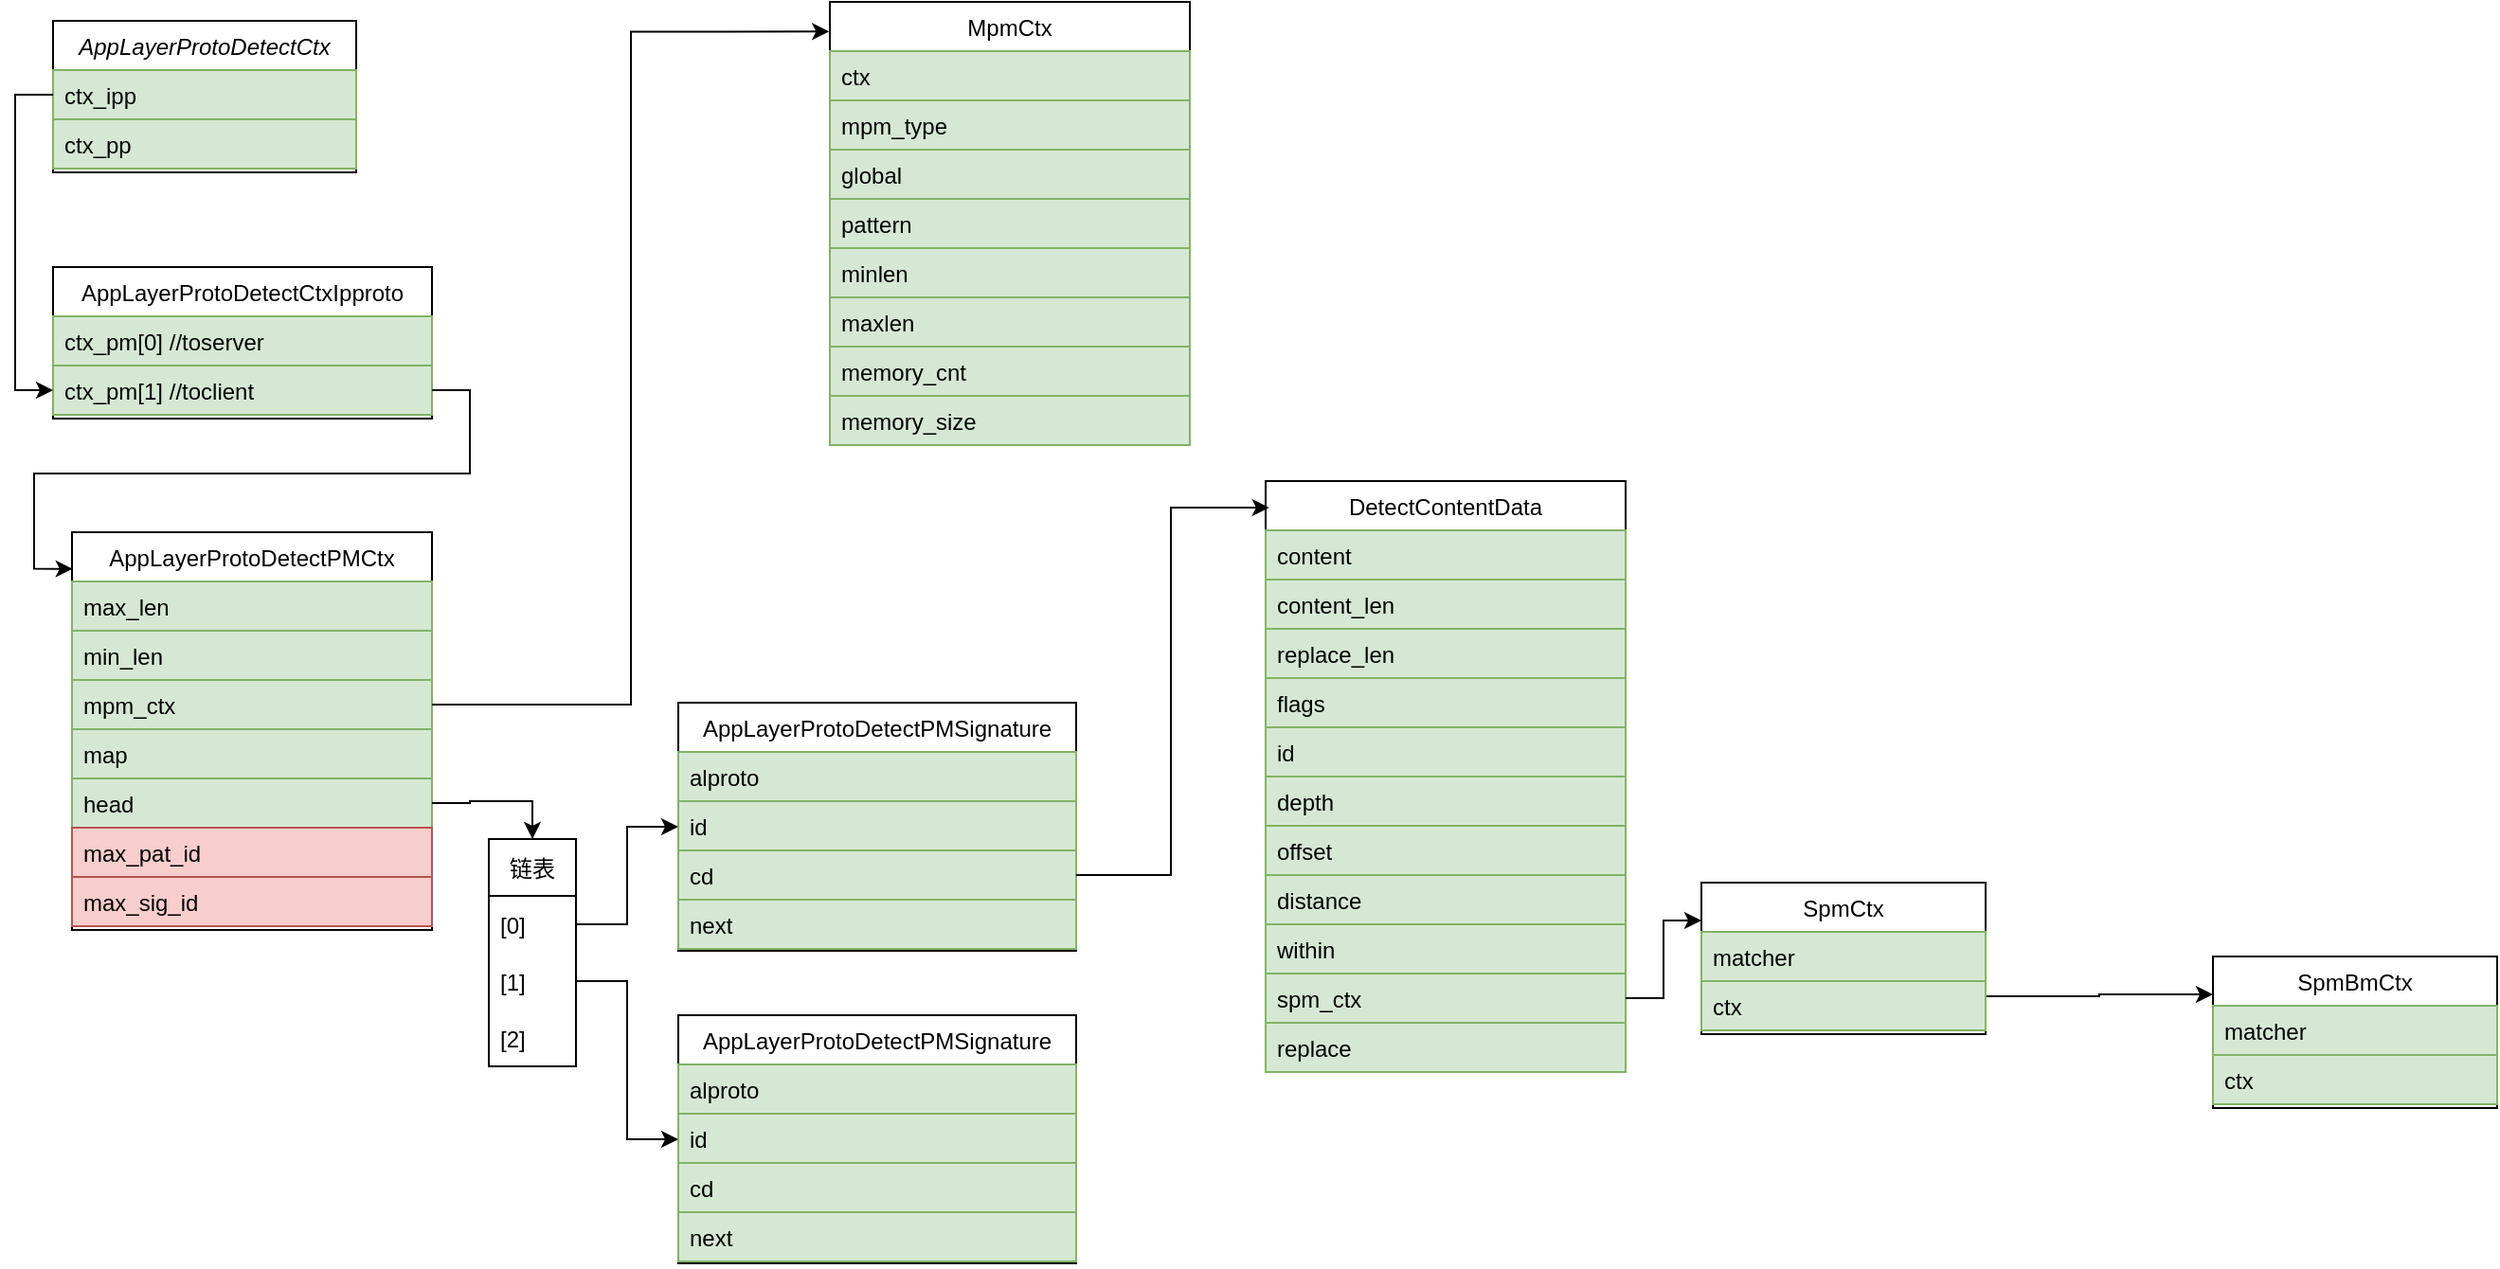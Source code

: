 <mxfile version="18.0.4" type="device"><diagram id="C5RBs43oDa-KdzZeNtuy" name="Page-1"><mxGraphModel dx="1336" dy="861" grid="1" gridSize="10" guides="1" tooltips="1" connect="1" arrows="1" fold="1" page="1" pageScale="1" pageWidth="827" pageHeight="1169" math="0" shadow="0"><root><mxCell id="WIyWlLk6GJQsqaUBKTNV-0"/><mxCell id="WIyWlLk6GJQsqaUBKTNV-1" parent="WIyWlLk6GJQsqaUBKTNV-0"/><mxCell id="zkfFHV4jXpPFQw0GAbJ--0" value="AppLayerProtoDetectCtx" style="swimlane;fontStyle=2;align=center;verticalAlign=top;childLayout=stackLayout;horizontal=1;startSize=26;horizontalStack=0;resizeParent=1;resizeLast=0;collapsible=1;marginBottom=0;rounded=0;shadow=0;strokeWidth=1;" parent="WIyWlLk6GJQsqaUBKTNV-1" vertex="1"><mxGeometry x="200" y="110" width="160" height="80" as="geometry"><mxRectangle x="200" y="110" width="160" height="26" as="alternateBounds"/></mxGeometry></mxCell><mxCell id="zkfFHV4jXpPFQw0GAbJ--2" value="ctx_ipp" style="text;align=left;verticalAlign=top;spacingLeft=4;spacingRight=4;overflow=hidden;rotatable=0;points=[[0,0.5],[1,0.5]];portConstraint=eastwest;rounded=0;shadow=0;html=0;fillColor=#d5e8d4;strokeColor=#82b366;" parent="zkfFHV4jXpPFQw0GAbJ--0" vertex="1"><mxGeometry y="26" width="160" height="26" as="geometry"/></mxCell><mxCell id="zkfFHV4jXpPFQw0GAbJ--3" value="ctx_pp" style="text;align=left;verticalAlign=top;spacingLeft=4;spacingRight=4;overflow=hidden;rotatable=0;points=[[0,0.5],[1,0.5]];portConstraint=eastwest;rounded=0;shadow=0;html=0;fillColor=#d5e8d4;strokeColor=#82b366;" parent="zkfFHV4jXpPFQw0GAbJ--0" vertex="1"><mxGeometry y="52" width="160" height="26" as="geometry"/></mxCell><mxCell id="zkfFHV4jXpPFQw0GAbJ--6" value="AppLayerProtoDetectCtxIpproto" style="swimlane;fontStyle=0;align=center;verticalAlign=top;childLayout=stackLayout;horizontal=1;startSize=26;horizontalStack=0;resizeParent=1;resizeLast=0;collapsible=1;marginBottom=0;rounded=0;shadow=0;strokeWidth=1;" parent="WIyWlLk6GJQsqaUBKTNV-1" vertex="1"><mxGeometry x="200" y="240" width="200" height="80" as="geometry"><mxRectangle x="120" y="340" width="160" height="26" as="alternateBounds"/></mxGeometry></mxCell><mxCell id="zkfFHV4jXpPFQw0GAbJ--7" value="ctx_pm[0] //toserver" style="text;align=left;verticalAlign=top;spacingLeft=4;spacingRight=4;overflow=hidden;rotatable=0;points=[[0,0.5],[1,0.5]];portConstraint=eastwest;fillColor=#d5e8d4;strokeColor=#82b366;" parent="zkfFHV4jXpPFQw0GAbJ--6" vertex="1"><mxGeometry y="26" width="200" height="26" as="geometry"/></mxCell><mxCell id="zkfFHV4jXpPFQw0GAbJ--8" value="ctx_pm[1] //toclient" style="text;align=left;verticalAlign=top;spacingLeft=4;spacingRight=4;overflow=hidden;rotatable=0;points=[[0,0.5],[1,0.5]];portConstraint=eastwest;rounded=0;shadow=0;html=0;fillColor=#d5e8d4;strokeColor=#82b366;" parent="zkfFHV4jXpPFQw0GAbJ--6" vertex="1"><mxGeometry y="52" width="200" height="26" as="geometry"/></mxCell><mxCell id="zkfFHV4jXpPFQw0GAbJ--17" value="AppLayerProtoDetectPMCtx" style="swimlane;fontStyle=0;align=center;verticalAlign=top;childLayout=stackLayout;horizontal=1;startSize=26;horizontalStack=0;resizeParent=1;resizeLast=0;collapsible=1;marginBottom=0;rounded=0;shadow=0;strokeWidth=1;" parent="WIyWlLk6GJQsqaUBKTNV-1" vertex="1"><mxGeometry x="210" y="380" width="190" height="210" as="geometry"><mxRectangle x="550" y="140" width="160" height="26" as="alternateBounds"/></mxGeometry></mxCell><mxCell id="zkfFHV4jXpPFQw0GAbJ--18" value="max_len" style="text;align=left;verticalAlign=top;spacingLeft=4;spacingRight=4;overflow=hidden;rotatable=0;points=[[0,0.5],[1,0.5]];portConstraint=eastwest;fillColor=#d5e8d4;strokeColor=#82b366;" parent="zkfFHV4jXpPFQw0GAbJ--17" vertex="1"><mxGeometry y="26" width="190" height="26" as="geometry"/></mxCell><mxCell id="zkfFHV4jXpPFQw0GAbJ--19" value="min_len" style="text;align=left;verticalAlign=top;spacingLeft=4;spacingRight=4;overflow=hidden;rotatable=0;points=[[0,0.5],[1,0.5]];portConstraint=eastwest;rounded=0;shadow=0;html=0;fillColor=#d5e8d4;strokeColor=#82b366;" parent="zkfFHV4jXpPFQw0GAbJ--17" vertex="1"><mxGeometry y="52" width="190" height="26" as="geometry"/></mxCell><mxCell id="zkfFHV4jXpPFQw0GAbJ--20" value="mpm_ctx" style="text;align=left;verticalAlign=top;spacingLeft=4;spacingRight=4;overflow=hidden;rotatable=0;points=[[0,0.5],[1,0.5]];portConstraint=eastwest;rounded=0;shadow=0;html=0;fillColor=#d5e8d4;strokeColor=#82b366;" parent="zkfFHV4jXpPFQw0GAbJ--17" vertex="1"><mxGeometry y="78" width="190" height="26" as="geometry"/></mxCell><mxCell id="zkfFHV4jXpPFQw0GAbJ--21" value="map" style="text;align=left;verticalAlign=top;spacingLeft=4;spacingRight=4;overflow=hidden;rotatable=0;points=[[0,0.5],[1,0.5]];portConstraint=eastwest;rounded=0;shadow=0;html=0;fillColor=#d5e8d4;strokeColor=#82b366;" parent="zkfFHV4jXpPFQw0GAbJ--17" vertex="1"><mxGeometry y="104" width="190" height="26" as="geometry"/></mxCell><mxCell id="zkfFHV4jXpPFQw0GAbJ--22" value="head" style="text;align=left;verticalAlign=top;spacingLeft=4;spacingRight=4;overflow=hidden;rotatable=0;points=[[0,0.5],[1,0.5]];portConstraint=eastwest;rounded=0;shadow=0;html=0;fillColor=#d5e8d4;strokeColor=#82b366;" parent="zkfFHV4jXpPFQw0GAbJ--17" vertex="1"><mxGeometry y="130" width="190" height="26" as="geometry"/></mxCell><mxCell id="zkfFHV4jXpPFQw0GAbJ--24" value="max_pat_id" style="text;align=left;verticalAlign=top;spacingLeft=4;spacingRight=4;overflow=hidden;rotatable=0;points=[[0,0.5],[1,0.5]];portConstraint=eastwest;fillColor=#f8cecc;strokeColor=#b85450;" parent="zkfFHV4jXpPFQw0GAbJ--17" vertex="1"><mxGeometry y="156" width="190" height="26" as="geometry"/></mxCell><mxCell id="zkfFHV4jXpPFQw0GAbJ--25" value="max_sig_id" style="text;align=left;verticalAlign=top;spacingLeft=4;spacingRight=4;overflow=hidden;rotatable=0;points=[[0,0.5],[1,0.5]];portConstraint=eastwest;fillColor=#f8cecc;strokeColor=#b85450;" parent="zkfFHV4jXpPFQw0GAbJ--17" vertex="1"><mxGeometry y="182" width="190" height="26" as="geometry"/></mxCell><mxCell id="qyxDhYeZKjtOsIJFot6B-1" style="edgeStyle=orthogonalEdgeStyle;rounded=0;orthogonalLoop=1;jettySize=auto;html=1;exitX=0;exitY=0.5;exitDx=0;exitDy=0;entryX=0;entryY=0.5;entryDx=0;entryDy=0;" edge="1" parent="WIyWlLk6GJQsqaUBKTNV-1" source="zkfFHV4jXpPFQw0GAbJ--2" target="zkfFHV4jXpPFQw0GAbJ--8"><mxGeometry relative="1" as="geometry"/></mxCell><mxCell id="qyxDhYeZKjtOsIJFot6B-2" style="edgeStyle=orthogonalEdgeStyle;rounded=0;orthogonalLoop=1;jettySize=auto;html=1;exitX=1;exitY=0.5;exitDx=0;exitDy=0;entryX=0.002;entryY=0.092;entryDx=0;entryDy=0;entryPerimeter=0;" edge="1" parent="WIyWlLk6GJQsqaUBKTNV-1" source="zkfFHV4jXpPFQw0GAbJ--8" target="zkfFHV4jXpPFQw0GAbJ--17"><mxGeometry relative="1" as="geometry"/></mxCell><mxCell id="qyxDhYeZKjtOsIJFot6B-7" style="edgeStyle=orthogonalEdgeStyle;rounded=0;orthogonalLoop=1;jettySize=auto;html=1;exitX=1;exitY=0.5;exitDx=0;exitDy=0;entryX=-0.002;entryY=0.067;entryDx=0;entryDy=0;entryPerimeter=0;" edge="1" parent="WIyWlLk6GJQsqaUBKTNV-1" source="zkfFHV4jXpPFQw0GAbJ--20" target="qyxDhYeZKjtOsIJFot6B-10"><mxGeometry relative="1" as="geometry"><mxPoint x="590.28" y="111.936" as="targetPoint"/></mxGeometry></mxCell><mxCell id="qyxDhYeZKjtOsIJFot6B-10" value="MpmCtx" style="swimlane;fontStyle=0;align=center;verticalAlign=top;childLayout=stackLayout;horizontal=1;startSize=26;horizontalStack=0;resizeParent=1;resizeLast=0;collapsible=1;marginBottom=0;rounded=0;shadow=0;strokeWidth=1;" vertex="1" parent="WIyWlLk6GJQsqaUBKTNV-1"><mxGeometry x="610" y="100" width="190" height="234" as="geometry"><mxRectangle x="550" y="140" width="160" height="26" as="alternateBounds"/></mxGeometry></mxCell><mxCell id="qyxDhYeZKjtOsIJFot6B-11" value="ctx" style="text;align=left;verticalAlign=top;spacingLeft=4;spacingRight=4;overflow=hidden;rotatable=0;points=[[0,0.5],[1,0.5]];portConstraint=eastwest;fillColor=#d5e8d4;strokeColor=#82b366;" vertex="1" parent="qyxDhYeZKjtOsIJFot6B-10"><mxGeometry y="26" width="190" height="26" as="geometry"/></mxCell><mxCell id="qyxDhYeZKjtOsIJFot6B-19" value="mpm_type" style="text;align=left;verticalAlign=top;spacingLeft=4;spacingRight=4;overflow=hidden;rotatable=0;points=[[0,0.5],[1,0.5]];portConstraint=eastwest;fillColor=#d5e8d4;strokeColor=#82b366;" vertex="1" parent="qyxDhYeZKjtOsIJFot6B-10"><mxGeometry y="52" width="190" height="26" as="geometry"/></mxCell><mxCell id="qyxDhYeZKjtOsIJFot6B-20" value="global" style="text;align=left;verticalAlign=top;spacingLeft=4;spacingRight=4;overflow=hidden;rotatable=0;points=[[0,0.5],[1,0.5]];portConstraint=eastwest;fillColor=#d5e8d4;strokeColor=#82b366;" vertex="1" parent="qyxDhYeZKjtOsIJFot6B-10"><mxGeometry y="78" width="190" height="26" as="geometry"/></mxCell><mxCell id="qyxDhYeZKjtOsIJFot6B-18" value="pattern" style="text;align=left;verticalAlign=top;spacingLeft=4;spacingRight=4;overflow=hidden;rotatable=0;points=[[0,0.5],[1,0.5]];portConstraint=eastwest;fillColor=#d5e8d4;strokeColor=#82b366;" vertex="1" parent="qyxDhYeZKjtOsIJFot6B-10"><mxGeometry y="104" width="190" height="26" as="geometry"/></mxCell><mxCell id="qyxDhYeZKjtOsIJFot6B-12" value="minlen" style="text;align=left;verticalAlign=top;spacingLeft=4;spacingRight=4;overflow=hidden;rotatable=0;points=[[0,0.5],[1,0.5]];portConstraint=eastwest;rounded=0;shadow=0;html=0;fillColor=#d5e8d4;strokeColor=#82b366;" vertex="1" parent="qyxDhYeZKjtOsIJFot6B-10"><mxGeometry y="130" width="190" height="26" as="geometry"/></mxCell><mxCell id="qyxDhYeZKjtOsIJFot6B-13" value="maxlen" style="text;align=left;verticalAlign=top;spacingLeft=4;spacingRight=4;overflow=hidden;rotatable=0;points=[[0,0.5],[1,0.5]];portConstraint=eastwest;rounded=0;shadow=0;html=0;fillColor=#d5e8d4;strokeColor=#82b366;" vertex="1" parent="qyxDhYeZKjtOsIJFot6B-10"><mxGeometry y="156" width="190" height="26" as="geometry"/></mxCell><mxCell id="qyxDhYeZKjtOsIJFot6B-14" value="memory_cnt" style="text;align=left;verticalAlign=top;spacingLeft=4;spacingRight=4;overflow=hidden;rotatable=0;points=[[0,0.5],[1,0.5]];portConstraint=eastwest;rounded=0;shadow=0;html=0;fillColor=#d5e8d4;strokeColor=#82b366;" vertex="1" parent="qyxDhYeZKjtOsIJFot6B-10"><mxGeometry y="182" width="190" height="26" as="geometry"/></mxCell><mxCell id="qyxDhYeZKjtOsIJFot6B-15" value="memory_size" style="text;align=left;verticalAlign=top;spacingLeft=4;spacingRight=4;overflow=hidden;rotatable=0;points=[[0,0.5],[1,0.5]];portConstraint=eastwest;rounded=0;shadow=0;html=0;fillColor=#d5e8d4;strokeColor=#82b366;" vertex="1" parent="qyxDhYeZKjtOsIJFot6B-10"><mxGeometry y="208" width="190" height="26" as="geometry"/></mxCell><mxCell id="qyxDhYeZKjtOsIJFot6B-21" value="AppLayerProtoDetectPMSignature" style="swimlane;fontStyle=0;align=center;verticalAlign=top;childLayout=stackLayout;horizontal=1;startSize=26;horizontalStack=0;resizeParent=1;resizeLast=0;collapsible=1;marginBottom=0;rounded=0;shadow=0;strokeWidth=1;" vertex="1" parent="WIyWlLk6GJQsqaUBKTNV-1"><mxGeometry x="530" y="470" width="210" height="131" as="geometry"><mxRectangle x="550" y="140" width="160" height="26" as="alternateBounds"/></mxGeometry></mxCell><mxCell id="qyxDhYeZKjtOsIJFot6B-22" value="alproto" style="text;align=left;verticalAlign=top;spacingLeft=4;spacingRight=4;overflow=hidden;rotatable=0;points=[[0,0.5],[1,0.5]];portConstraint=eastwest;fillColor=#d5e8d4;strokeColor=#82b366;" vertex="1" parent="qyxDhYeZKjtOsIJFot6B-21"><mxGeometry y="26" width="210" height="26" as="geometry"/></mxCell><mxCell id="qyxDhYeZKjtOsIJFot6B-23" value="id" style="text;align=left;verticalAlign=top;spacingLeft=4;spacingRight=4;overflow=hidden;rotatable=0;points=[[0,0.5],[1,0.5]];portConstraint=eastwest;fillColor=#d5e8d4;strokeColor=#82b366;" vertex="1" parent="qyxDhYeZKjtOsIJFot6B-21"><mxGeometry y="52" width="210" height="26" as="geometry"/></mxCell><mxCell id="qyxDhYeZKjtOsIJFot6B-24" value="cd" style="text;align=left;verticalAlign=top;spacingLeft=4;spacingRight=4;overflow=hidden;rotatable=0;points=[[0,0.5],[1,0.5]];portConstraint=eastwest;fillColor=#d5e8d4;strokeColor=#82b366;" vertex="1" parent="qyxDhYeZKjtOsIJFot6B-21"><mxGeometry y="78" width="210" height="26" as="geometry"/></mxCell><mxCell id="qyxDhYeZKjtOsIJFot6B-25" value="next" style="text;align=left;verticalAlign=top;spacingLeft=4;spacingRight=4;overflow=hidden;rotatable=0;points=[[0,0.5],[1,0.5]];portConstraint=eastwest;fillColor=#d5e8d4;strokeColor=#82b366;" vertex="1" parent="qyxDhYeZKjtOsIJFot6B-21"><mxGeometry y="104" width="210" height="26" as="geometry"/></mxCell><mxCell id="qyxDhYeZKjtOsIJFot6B-31" value="AppLayerProtoDetectPMSignature" style="swimlane;fontStyle=0;align=center;verticalAlign=top;childLayout=stackLayout;horizontal=1;startSize=26;horizontalStack=0;resizeParent=1;resizeLast=0;collapsible=1;marginBottom=0;rounded=0;shadow=0;strokeWidth=1;" vertex="1" parent="WIyWlLk6GJQsqaUBKTNV-1"><mxGeometry x="530" y="635" width="210" height="131" as="geometry"><mxRectangle x="550" y="140" width="160" height="26" as="alternateBounds"/></mxGeometry></mxCell><mxCell id="qyxDhYeZKjtOsIJFot6B-32" value="alproto" style="text;align=left;verticalAlign=top;spacingLeft=4;spacingRight=4;overflow=hidden;rotatable=0;points=[[0,0.5],[1,0.5]];portConstraint=eastwest;fillColor=#d5e8d4;strokeColor=#82b366;" vertex="1" parent="qyxDhYeZKjtOsIJFot6B-31"><mxGeometry y="26" width="210" height="26" as="geometry"/></mxCell><mxCell id="qyxDhYeZKjtOsIJFot6B-33" value="id" style="text;align=left;verticalAlign=top;spacingLeft=4;spacingRight=4;overflow=hidden;rotatable=0;points=[[0,0.5],[1,0.5]];portConstraint=eastwest;fillColor=#d5e8d4;strokeColor=#82b366;" vertex="1" parent="qyxDhYeZKjtOsIJFot6B-31"><mxGeometry y="52" width="210" height="26" as="geometry"/></mxCell><mxCell id="qyxDhYeZKjtOsIJFot6B-34" value="cd" style="text;align=left;verticalAlign=top;spacingLeft=4;spacingRight=4;overflow=hidden;rotatable=0;points=[[0,0.5],[1,0.5]];portConstraint=eastwest;fillColor=#d5e8d4;strokeColor=#82b366;" vertex="1" parent="qyxDhYeZKjtOsIJFot6B-31"><mxGeometry y="78" width="210" height="26" as="geometry"/></mxCell><mxCell id="qyxDhYeZKjtOsIJFot6B-35" value="next" style="text;align=left;verticalAlign=top;spacingLeft=4;spacingRight=4;overflow=hidden;rotatable=0;points=[[0,0.5],[1,0.5]];portConstraint=eastwest;fillColor=#d5e8d4;strokeColor=#82b366;" vertex="1" parent="qyxDhYeZKjtOsIJFot6B-31"><mxGeometry y="104" width="210" height="26" as="geometry"/></mxCell><mxCell id="qyxDhYeZKjtOsIJFot6B-37" value="DetectContentData" style="swimlane;fontStyle=0;align=center;verticalAlign=top;childLayout=stackLayout;horizontal=1;startSize=26;horizontalStack=0;resizeParent=1;resizeLast=0;collapsible=1;marginBottom=0;rounded=0;shadow=0;strokeWidth=1;" vertex="1" parent="WIyWlLk6GJQsqaUBKTNV-1"><mxGeometry x="840" y="353" width="190" height="312" as="geometry"><mxRectangle x="550" y="140" width="160" height="26" as="alternateBounds"/></mxGeometry></mxCell><mxCell id="qyxDhYeZKjtOsIJFot6B-38" value="content" style="text;align=left;verticalAlign=top;spacingLeft=4;spacingRight=4;overflow=hidden;rotatable=0;points=[[0,0.5],[1,0.5]];portConstraint=eastwest;fillColor=#d5e8d4;strokeColor=#82b366;" vertex="1" parent="qyxDhYeZKjtOsIJFot6B-37"><mxGeometry y="26" width="190" height="26" as="geometry"/></mxCell><mxCell id="qyxDhYeZKjtOsIJFot6B-39" value="content_len" style="text;align=left;verticalAlign=top;spacingLeft=4;spacingRight=4;overflow=hidden;rotatable=0;points=[[0,0.5],[1,0.5]];portConstraint=eastwest;fillColor=#d5e8d4;strokeColor=#82b366;" vertex="1" parent="qyxDhYeZKjtOsIJFot6B-37"><mxGeometry y="52" width="190" height="26" as="geometry"/></mxCell><mxCell id="qyxDhYeZKjtOsIJFot6B-40" value="replace_len" style="text;align=left;verticalAlign=top;spacingLeft=4;spacingRight=4;overflow=hidden;rotatable=0;points=[[0,0.5],[1,0.5]];portConstraint=eastwest;fillColor=#d5e8d4;strokeColor=#82b366;" vertex="1" parent="qyxDhYeZKjtOsIJFot6B-37"><mxGeometry y="78" width="190" height="26" as="geometry"/></mxCell><mxCell id="qyxDhYeZKjtOsIJFot6B-41" value="flags" style="text;align=left;verticalAlign=top;spacingLeft=4;spacingRight=4;overflow=hidden;rotatable=0;points=[[0,0.5],[1,0.5]];portConstraint=eastwest;fillColor=#d5e8d4;strokeColor=#82b366;" vertex="1" parent="qyxDhYeZKjtOsIJFot6B-37"><mxGeometry y="104" width="190" height="26" as="geometry"/></mxCell><mxCell id="qyxDhYeZKjtOsIJFot6B-42" value="id" style="text;align=left;verticalAlign=top;spacingLeft=4;spacingRight=4;overflow=hidden;rotatable=0;points=[[0,0.5],[1,0.5]];portConstraint=eastwest;rounded=0;shadow=0;html=0;fillColor=#d5e8d4;strokeColor=#82b366;" vertex="1" parent="qyxDhYeZKjtOsIJFot6B-37"><mxGeometry y="130" width="190" height="26" as="geometry"/></mxCell><mxCell id="qyxDhYeZKjtOsIJFot6B-43" value="depth" style="text;align=left;verticalAlign=top;spacingLeft=4;spacingRight=4;overflow=hidden;rotatable=0;points=[[0,0.5],[1,0.5]];portConstraint=eastwest;rounded=0;shadow=0;html=0;fillColor=#d5e8d4;strokeColor=#82b366;" vertex="1" parent="qyxDhYeZKjtOsIJFot6B-37"><mxGeometry y="156" width="190" height="26" as="geometry"/></mxCell><mxCell id="qyxDhYeZKjtOsIJFot6B-44" value="offset" style="text;align=left;verticalAlign=top;spacingLeft=4;spacingRight=4;overflow=hidden;rotatable=0;points=[[0,0.5],[1,0.5]];portConstraint=eastwest;rounded=0;shadow=0;html=0;fillColor=#d5e8d4;strokeColor=#82b366;" vertex="1" parent="qyxDhYeZKjtOsIJFot6B-37"><mxGeometry y="182" width="190" height="26" as="geometry"/></mxCell><mxCell id="qyxDhYeZKjtOsIJFot6B-45" value="distance" style="text;align=left;verticalAlign=top;spacingLeft=4;spacingRight=4;overflow=hidden;rotatable=0;points=[[0,0.5],[1,0.5]];portConstraint=eastwest;rounded=0;shadow=0;html=0;fillColor=#d5e8d4;strokeColor=#82b366;" vertex="1" parent="qyxDhYeZKjtOsIJFot6B-37"><mxGeometry y="208" width="190" height="26" as="geometry"/></mxCell><mxCell id="qyxDhYeZKjtOsIJFot6B-47" value="within" style="text;align=left;verticalAlign=top;spacingLeft=4;spacingRight=4;overflow=hidden;rotatable=0;points=[[0,0.5],[1,0.5]];portConstraint=eastwest;rounded=0;shadow=0;html=0;fillColor=#d5e8d4;strokeColor=#82b366;" vertex="1" parent="qyxDhYeZKjtOsIJFot6B-37"><mxGeometry y="234" width="190" height="26" as="geometry"/></mxCell><mxCell id="qyxDhYeZKjtOsIJFot6B-49" value="spm_ctx" style="text;align=left;verticalAlign=top;spacingLeft=4;spacingRight=4;overflow=hidden;rotatable=0;points=[[0,0.5],[1,0.5]];portConstraint=eastwest;rounded=0;shadow=0;html=0;fillColor=#d5e8d4;strokeColor=#82b366;" vertex="1" parent="qyxDhYeZKjtOsIJFot6B-37"><mxGeometry y="260" width="190" height="26" as="geometry"/></mxCell><mxCell id="qyxDhYeZKjtOsIJFot6B-48" value="replace" style="text;align=left;verticalAlign=top;spacingLeft=4;spacingRight=4;overflow=hidden;rotatable=0;points=[[0,0.5],[1,0.5]];portConstraint=eastwest;rounded=0;shadow=0;html=0;fillColor=#d5e8d4;strokeColor=#82b366;" vertex="1" parent="qyxDhYeZKjtOsIJFot6B-37"><mxGeometry y="286" width="190" height="26" as="geometry"/></mxCell><mxCell id="qyxDhYeZKjtOsIJFot6B-56" style="edgeStyle=orthogonalEdgeStyle;rounded=0;orthogonalLoop=1;jettySize=auto;html=1;exitX=1;exitY=0.75;exitDx=0;exitDy=0;entryX=0;entryY=0.25;entryDx=0;entryDy=0;" edge="1" parent="WIyWlLk6GJQsqaUBKTNV-1" source="qyxDhYeZKjtOsIJFot6B-50" target="qyxDhYeZKjtOsIJFot6B-53"><mxGeometry relative="1" as="geometry"/></mxCell><mxCell id="qyxDhYeZKjtOsIJFot6B-50" value="SpmCtx" style="swimlane;fontStyle=0;align=center;verticalAlign=top;childLayout=stackLayout;horizontal=1;startSize=26;horizontalStack=0;resizeParent=1;resizeLast=0;collapsible=1;marginBottom=0;rounded=0;shadow=0;strokeWidth=1;" vertex="1" parent="WIyWlLk6GJQsqaUBKTNV-1"><mxGeometry x="1070" y="565" width="150" height="80" as="geometry"><mxRectangle x="120" y="340" width="160" height="26" as="alternateBounds"/></mxGeometry></mxCell><mxCell id="qyxDhYeZKjtOsIJFot6B-51" value="matcher" style="text;align=left;verticalAlign=top;spacingLeft=4;spacingRight=4;overflow=hidden;rotatable=0;points=[[0,0.5],[1,0.5]];portConstraint=eastwest;fillColor=#d5e8d4;strokeColor=#82b366;" vertex="1" parent="qyxDhYeZKjtOsIJFot6B-50"><mxGeometry y="26" width="150" height="26" as="geometry"/></mxCell><mxCell id="qyxDhYeZKjtOsIJFot6B-52" value="ctx" style="text;align=left;verticalAlign=top;spacingLeft=4;spacingRight=4;overflow=hidden;rotatable=0;points=[[0,0.5],[1,0.5]];portConstraint=eastwest;rounded=0;shadow=0;html=0;fillColor=#d5e8d4;strokeColor=#82b366;" vertex="1" parent="qyxDhYeZKjtOsIJFot6B-50"><mxGeometry y="52" width="150" height="26" as="geometry"/></mxCell><mxCell id="qyxDhYeZKjtOsIJFot6B-53" value="SpmBmCtx" style="swimlane;fontStyle=0;align=center;verticalAlign=top;childLayout=stackLayout;horizontal=1;startSize=26;horizontalStack=0;resizeParent=1;resizeLast=0;collapsible=1;marginBottom=0;rounded=0;shadow=0;strokeWidth=1;" vertex="1" parent="WIyWlLk6GJQsqaUBKTNV-1"><mxGeometry x="1340" y="604" width="150" height="80" as="geometry"><mxRectangle x="120" y="340" width="160" height="26" as="alternateBounds"/></mxGeometry></mxCell><mxCell id="qyxDhYeZKjtOsIJFot6B-54" value="matcher" style="text;align=left;verticalAlign=top;spacingLeft=4;spacingRight=4;overflow=hidden;rotatable=0;points=[[0,0.5],[1,0.5]];portConstraint=eastwest;fillColor=#d5e8d4;strokeColor=#82b366;" vertex="1" parent="qyxDhYeZKjtOsIJFot6B-53"><mxGeometry y="26" width="150" height="26" as="geometry"/></mxCell><mxCell id="qyxDhYeZKjtOsIJFot6B-55" value="ctx" style="text;align=left;verticalAlign=top;spacingLeft=4;spacingRight=4;overflow=hidden;rotatable=0;points=[[0,0.5],[1,0.5]];portConstraint=eastwest;rounded=0;shadow=0;html=0;fillColor=#d5e8d4;strokeColor=#82b366;" vertex="1" parent="qyxDhYeZKjtOsIJFot6B-53"><mxGeometry y="52" width="150" height="26" as="geometry"/></mxCell><mxCell id="qyxDhYeZKjtOsIJFot6B-57" style="edgeStyle=orthogonalEdgeStyle;rounded=0;orthogonalLoop=1;jettySize=auto;html=1;exitX=1;exitY=0.5;exitDx=0;exitDy=0;entryX=0.01;entryY=0.045;entryDx=0;entryDy=0;entryPerimeter=0;" edge="1" parent="WIyWlLk6GJQsqaUBKTNV-1" source="qyxDhYeZKjtOsIJFot6B-24" target="qyxDhYeZKjtOsIJFot6B-37"><mxGeometry relative="1" as="geometry"/></mxCell><mxCell id="qyxDhYeZKjtOsIJFot6B-58" style="edgeStyle=orthogonalEdgeStyle;rounded=0;orthogonalLoop=1;jettySize=auto;html=1;exitX=1;exitY=0.5;exitDx=0;exitDy=0;entryX=0;entryY=0.25;entryDx=0;entryDy=0;" edge="1" parent="WIyWlLk6GJQsqaUBKTNV-1" source="qyxDhYeZKjtOsIJFot6B-49" target="qyxDhYeZKjtOsIJFot6B-50"><mxGeometry relative="1" as="geometry"/></mxCell><mxCell id="qyxDhYeZKjtOsIJFot6B-59" value="链表" style="swimlane;fontStyle=0;childLayout=stackLayout;horizontal=1;startSize=30;horizontalStack=0;resizeParent=1;resizeParentMax=0;resizeLast=0;collapsible=1;marginBottom=0;" vertex="1" parent="WIyWlLk6GJQsqaUBKTNV-1"><mxGeometry x="430" y="542" width="46" height="120" as="geometry"/></mxCell><mxCell id="qyxDhYeZKjtOsIJFot6B-60" value="[0]" style="text;strokeColor=none;fillColor=none;align=left;verticalAlign=middle;spacingLeft=4;spacingRight=4;overflow=hidden;points=[[0,0.5],[1,0.5]];portConstraint=eastwest;rotatable=0;" vertex="1" parent="qyxDhYeZKjtOsIJFot6B-59"><mxGeometry y="30" width="46" height="30" as="geometry"/></mxCell><mxCell id="qyxDhYeZKjtOsIJFot6B-61" value="[1]" style="text;strokeColor=none;fillColor=none;align=left;verticalAlign=middle;spacingLeft=4;spacingRight=4;overflow=hidden;points=[[0,0.5],[1,0.5]];portConstraint=eastwest;rotatable=0;" vertex="1" parent="qyxDhYeZKjtOsIJFot6B-59"><mxGeometry y="60" width="46" height="30" as="geometry"/></mxCell><mxCell id="qyxDhYeZKjtOsIJFot6B-62" value="[2]" style="text;strokeColor=none;fillColor=none;align=left;verticalAlign=middle;spacingLeft=4;spacingRight=4;overflow=hidden;points=[[0,0.5],[1,0.5]];portConstraint=eastwest;rotatable=0;" vertex="1" parent="qyxDhYeZKjtOsIJFot6B-59"><mxGeometry y="90" width="46" height="30" as="geometry"/></mxCell><mxCell id="qyxDhYeZKjtOsIJFot6B-63" style="edgeStyle=orthogonalEdgeStyle;rounded=0;orthogonalLoop=1;jettySize=auto;html=1;exitX=1;exitY=0.5;exitDx=0;exitDy=0;entryX=0.5;entryY=0;entryDx=0;entryDy=0;" edge="1" parent="WIyWlLk6GJQsqaUBKTNV-1" source="zkfFHV4jXpPFQw0GAbJ--22" target="qyxDhYeZKjtOsIJFot6B-59"><mxGeometry relative="1" as="geometry"/></mxCell><mxCell id="qyxDhYeZKjtOsIJFot6B-64" style="edgeStyle=orthogonalEdgeStyle;rounded=0;orthogonalLoop=1;jettySize=auto;html=1;exitX=1;exitY=0.5;exitDx=0;exitDy=0;entryX=0;entryY=0.5;entryDx=0;entryDy=0;" edge="1" parent="WIyWlLk6GJQsqaUBKTNV-1" source="qyxDhYeZKjtOsIJFot6B-60" target="qyxDhYeZKjtOsIJFot6B-21"><mxGeometry relative="1" as="geometry"/></mxCell><mxCell id="qyxDhYeZKjtOsIJFot6B-65" style="edgeStyle=orthogonalEdgeStyle;rounded=0;orthogonalLoop=1;jettySize=auto;html=1;exitX=1;exitY=0.5;exitDx=0;exitDy=0;entryX=0;entryY=0.5;entryDx=0;entryDy=0;" edge="1" parent="WIyWlLk6GJQsqaUBKTNV-1" source="qyxDhYeZKjtOsIJFot6B-61" target="qyxDhYeZKjtOsIJFot6B-31"><mxGeometry relative="1" as="geometry"/></mxCell></root></mxGraphModel></diagram></mxfile>
